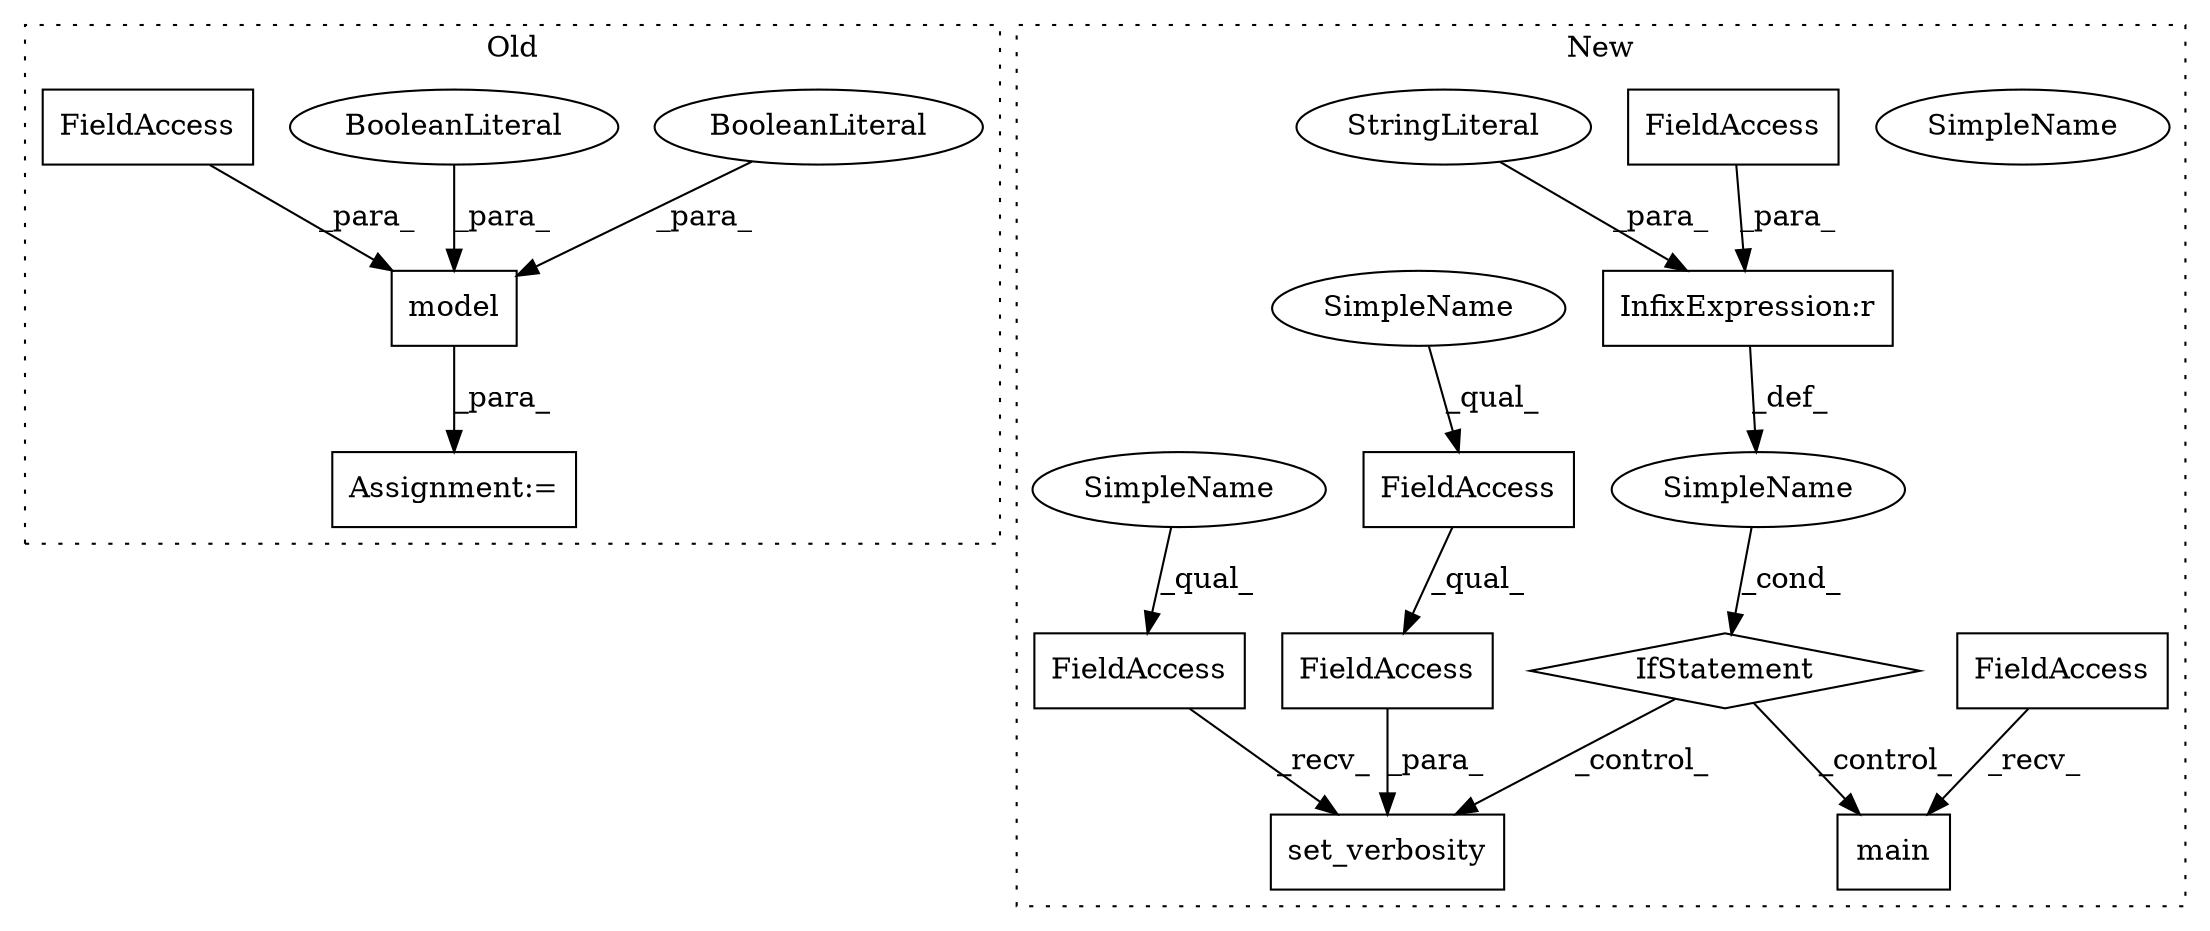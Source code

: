 digraph G {
subgraph cluster0 {
1 [label="BooleanLiteral" a="9" s="1005" l="4" shape="ellipse"];
13 [label="model" a="32" s="997,1015" l="6,1" shape="box"];
14 [label="BooleanLiteral" a="9" s="1010" l="5" shape="ellipse"];
16 [label="FieldAccess" a="22" s="1003" l="1" shape="box"];
17 [label="Assignment:=" a="7" s="996" l="1" shape="box"];
label = "Old";
style="dotted";
}
subgraph cluster1 {
2 [label="SimpleName" a="42" s="2361" l="10" shape="ellipse"];
3 [label="FieldAccess" a="22" s="2361" l="18" shape="box"];
4 [label="FieldAccess" a="22" s="2361" l="24" shape="box"];
5 [label="FieldAccess" a="22" s="2328" l="18" shape="box"];
6 [label="set_verbosity" a="32" s="2347,2385" l="14,1" shape="box"];
7 [label="InfixExpression:r" a="27" s="2304" l="4" shape="box"];
8 [label="SimpleName" a="42" s="" l="" shape="ellipse"];
9 [label="main" a="32" s="2403" l="6" shape="box"];
10 [label="FieldAccess" a="22" s="2394" l="8" shape="box"];
11 [label="FieldAccess" a="22" s="2296" l="8" shape="box"];
12 [label="IfStatement" a="25" s="2292,2318" l="4,2" shape="diamond"];
15 [label="StringLiteral" a="45" s="2308" l="10" shape="ellipse"];
18 [label="SimpleName" a="42" s="2361" l="10" shape="ellipse"];
19 [label="SimpleName" a="42" s="2328" l="10" shape="ellipse"];
label = "New";
style="dotted";
}
1 -> 13 [label="_para_"];
3 -> 4 [label="_qual_"];
4 -> 6 [label="_para_"];
5 -> 6 [label="_recv_"];
7 -> 8 [label="_def_"];
8 -> 12 [label="_cond_"];
10 -> 9 [label="_recv_"];
11 -> 7 [label="_para_"];
12 -> 6 [label="_control_"];
12 -> 9 [label="_control_"];
13 -> 17 [label="_para_"];
14 -> 13 [label="_para_"];
15 -> 7 [label="_para_"];
16 -> 13 [label="_para_"];
18 -> 3 [label="_qual_"];
19 -> 5 [label="_qual_"];
}